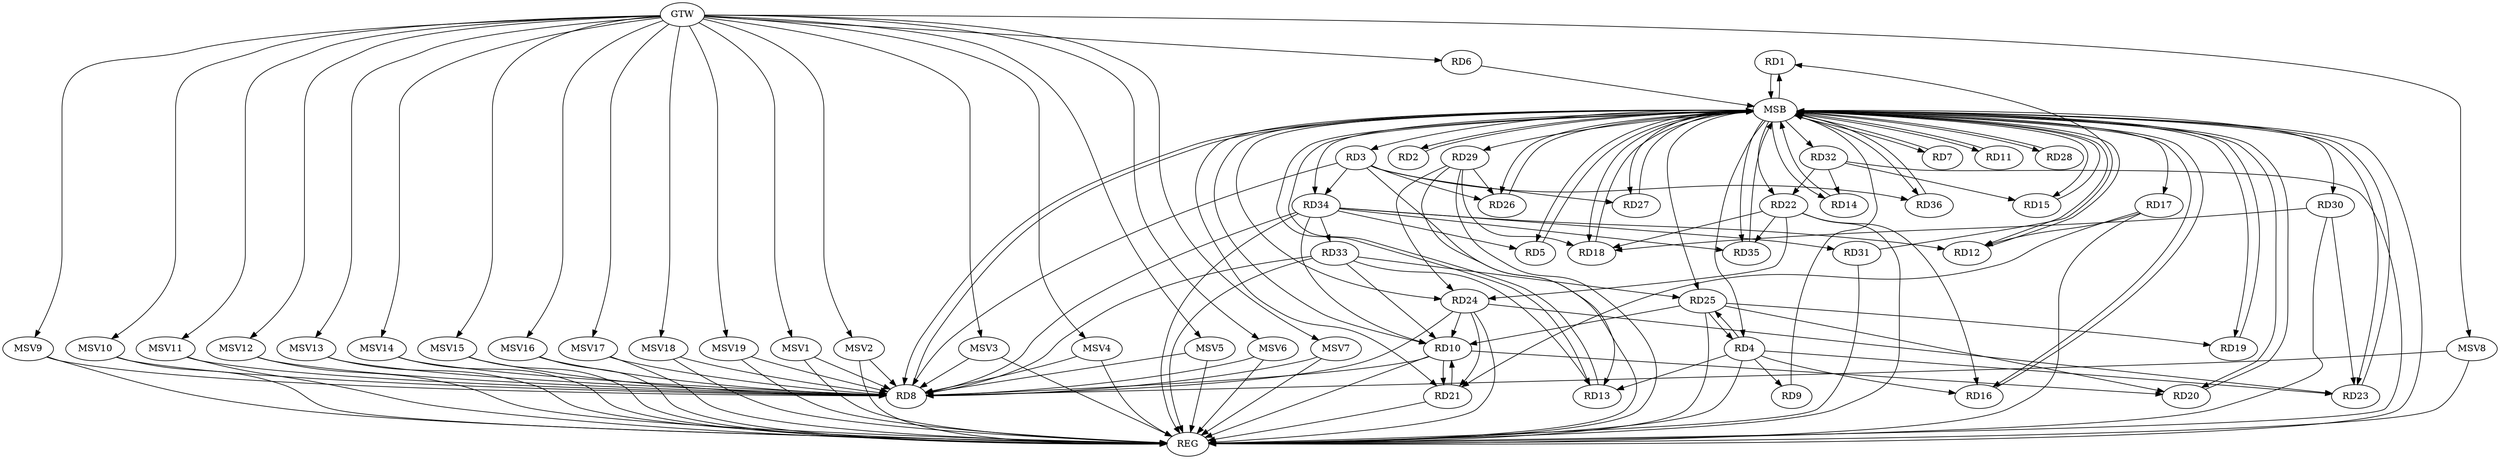 strict digraph G {
  RD1 [ label="RD1" ];
  RD2 [ label="RD2" ];
  RD3 [ label="RD3" ];
  RD4 [ label="RD4" ];
  RD5 [ label="RD5" ];
  RD6 [ label="RD6" ];
  RD7 [ label="RD7" ];
  RD8 [ label="RD8" ];
  RD9 [ label="RD9" ];
  RD10 [ label="RD10" ];
  RD11 [ label="RD11" ];
  RD12 [ label="RD12" ];
  RD13 [ label="RD13" ];
  RD14 [ label="RD14" ];
  RD15 [ label="RD15" ];
  RD16 [ label="RD16" ];
  RD17 [ label="RD17" ];
  RD18 [ label="RD18" ];
  RD19 [ label="RD19" ];
  RD20 [ label="RD20" ];
  RD21 [ label="RD21" ];
  RD22 [ label="RD22" ];
  RD23 [ label="RD23" ];
  RD24 [ label="RD24" ];
  RD25 [ label="RD25" ];
  RD26 [ label="RD26" ];
  RD27 [ label="RD27" ];
  RD28 [ label="RD28" ];
  RD29 [ label="RD29" ];
  RD30 [ label="RD30" ];
  RD31 [ label="RD31" ];
  RD32 [ label="RD32" ];
  RD33 [ label="RD33" ];
  RD34 [ label="RD34" ];
  RD35 [ label="RD35" ];
  RD36 [ label="RD36" ];
  GTW [ label="GTW" ];
  REG [ label="REG" ];
  MSB [ label="MSB" ];
  MSV1 [ label="MSV1" ];
  MSV2 [ label="MSV2" ];
  MSV3 [ label="MSV3" ];
  MSV4 [ label="MSV4" ];
  MSV5 [ label="MSV5" ];
  MSV6 [ label="MSV6" ];
  MSV7 [ label="MSV7" ];
  MSV8 [ label="MSV8" ];
  MSV9 [ label="MSV9" ];
  MSV10 [ label="MSV10" ];
  MSV11 [ label="MSV11" ];
  MSV12 [ label="MSV12" ];
  MSV13 [ label="MSV13" ];
  MSV14 [ label="MSV14" ];
  MSV15 [ label="MSV15" ];
  MSV16 [ label="MSV16" ];
  MSV17 [ label="MSV17" ];
  MSV18 [ label="MSV18" ];
  MSV19 [ label="MSV19" ];
  RD31 -> RD1;
  RD3 -> RD8;
  RD3 -> RD26;
  RD3 -> RD27;
  RD3 -> RD34;
  RD3 -> RD36;
  RD4 -> RD9;
  RD4 -> RD13;
  RD4 -> RD16;
  RD4 -> RD23;
  RD4 -> RD25;
  RD25 -> RD4;
  RD34 -> RD5;
  RD10 -> RD8;
  RD24 -> RD8;
  RD33 -> RD8;
  RD34 -> RD8;
  RD10 -> RD20;
  RD10 -> RD21;
  RD21 -> RD10;
  RD24 -> RD10;
  RD25 -> RD10;
  RD33 -> RD10;
  RD34 -> RD10;
  RD17 -> RD12;
  RD34 -> RD12;
  RD29 -> RD13;
  RD33 -> RD13;
  RD32 -> RD14;
  RD32 -> RD15;
  RD22 -> RD16;
  RD17 -> RD21;
  RD22 -> RD18;
  RD29 -> RD18;
  RD30 -> RD18;
  RD25 -> RD19;
  RD25 -> RD20;
  RD24 -> RD21;
  RD22 -> RD24;
  RD32 -> RD22;
  RD22 -> RD35;
  RD24 -> RD23;
  RD30 -> RD23;
  RD29 -> RD24;
  RD33 -> RD25;
  RD29 -> RD26;
  RD34 -> RD31;
  RD34 -> RD33;
  RD34 -> RD35;
  GTW -> RD6;
  RD3 -> REG;
  RD4 -> REG;
  RD10 -> REG;
  RD17 -> REG;
  RD21 -> REG;
  RD22 -> REG;
  RD24 -> REG;
  RD25 -> REG;
  RD29 -> REG;
  RD30 -> REG;
  RD31 -> REG;
  RD32 -> REG;
  RD33 -> REG;
  RD34 -> REG;
  RD1 -> MSB;
  MSB -> RD18;
  MSB -> RD23;
  MSB -> REG;
  RD2 -> MSB;
  MSB -> RD12;
  MSB -> RD26;
  RD5 -> MSB;
  MSB -> RD10;
  MSB -> RD24;
  MSB -> RD36;
  RD6 -> MSB;
  MSB -> RD5;
  MSB -> RD19;
  MSB -> RD22;
  MSB -> RD25;
  MSB -> RD32;
  RD7 -> MSB;
  MSB -> RD28;
  MSB -> RD30;
  MSB -> RD34;
  MSB -> RD35;
  RD8 -> MSB;
  RD9 -> MSB;
  MSB -> RD14;
  MSB -> RD27;
  RD11 -> MSB;
  MSB -> RD16;
  RD12 -> MSB;
  MSB -> RD13;
  MSB -> RD20;
  RD13 -> MSB;
  MSB -> RD2;
  MSB -> RD29;
  RD14 -> MSB;
  RD15 -> MSB;
  MSB -> RD7;
  RD16 -> MSB;
  MSB -> RD3;
  RD18 -> MSB;
  MSB -> RD8;
  MSB -> RD11;
  RD19 -> MSB;
  RD20 -> MSB;
  RD23 -> MSB;
  MSB -> RD17;
  RD26 -> MSB;
  MSB -> RD4;
  RD27 -> MSB;
  RD28 -> MSB;
  RD35 -> MSB;
  MSB -> RD15;
  MSB -> RD21;
  RD36 -> MSB;
  MSB -> RD1;
  MSV1 -> RD8;
  MSV2 -> RD8;
  MSV3 -> RD8;
  MSV4 -> RD8;
  MSV5 -> RD8;
  GTW -> MSV1;
  MSV1 -> REG;
  GTW -> MSV2;
  MSV2 -> REG;
  GTW -> MSV3;
  MSV3 -> REG;
  GTW -> MSV4;
  MSV4 -> REG;
  GTW -> MSV5;
  MSV5 -> REG;
  MSV6 -> RD8;
  GTW -> MSV6;
  MSV6 -> REG;
  MSV7 -> RD8;
  GTW -> MSV7;
  MSV7 -> REG;
  MSV8 -> RD8;
  GTW -> MSV8;
  MSV8 -> REG;
  MSV9 -> RD8;
  GTW -> MSV9;
  MSV9 -> REG;
  MSV10 -> RD8;
  GTW -> MSV10;
  MSV10 -> REG;
  MSV11 -> RD8;
  GTW -> MSV11;
  MSV11 -> REG;
  MSV12 -> RD8;
  GTW -> MSV12;
  MSV12 -> REG;
  MSV13 -> RD8;
  MSV14 -> RD8;
  GTW -> MSV13;
  MSV13 -> REG;
  GTW -> MSV14;
  MSV14 -> REG;
  MSV15 -> RD8;
  GTW -> MSV15;
  MSV15 -> REG;
  MSV16 -> RD8;
  MSV17 -> RD8;
  MSV18 -> RD8;
  GTW -> MSV16;
  MSV16 -> REG;
  GTW -> MSV17;
  MSV17 -> REG;
  GTW -> MSV18;
  MSV18 -> REG;
  MSV19 -> RD8;
  GTW -> MSV19;
  MSV19 -> REG;
}

